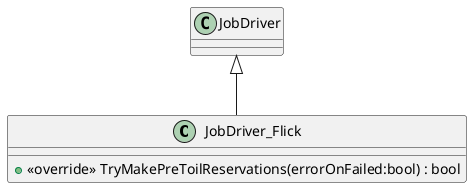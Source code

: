 @startuml
class JobDriver_Flick {
    + <<override>> TryMakePreToilReservations(errorOnFailed:bool) : bool
}
JobDriver <|-- JobDriver_Flick
@enduml
